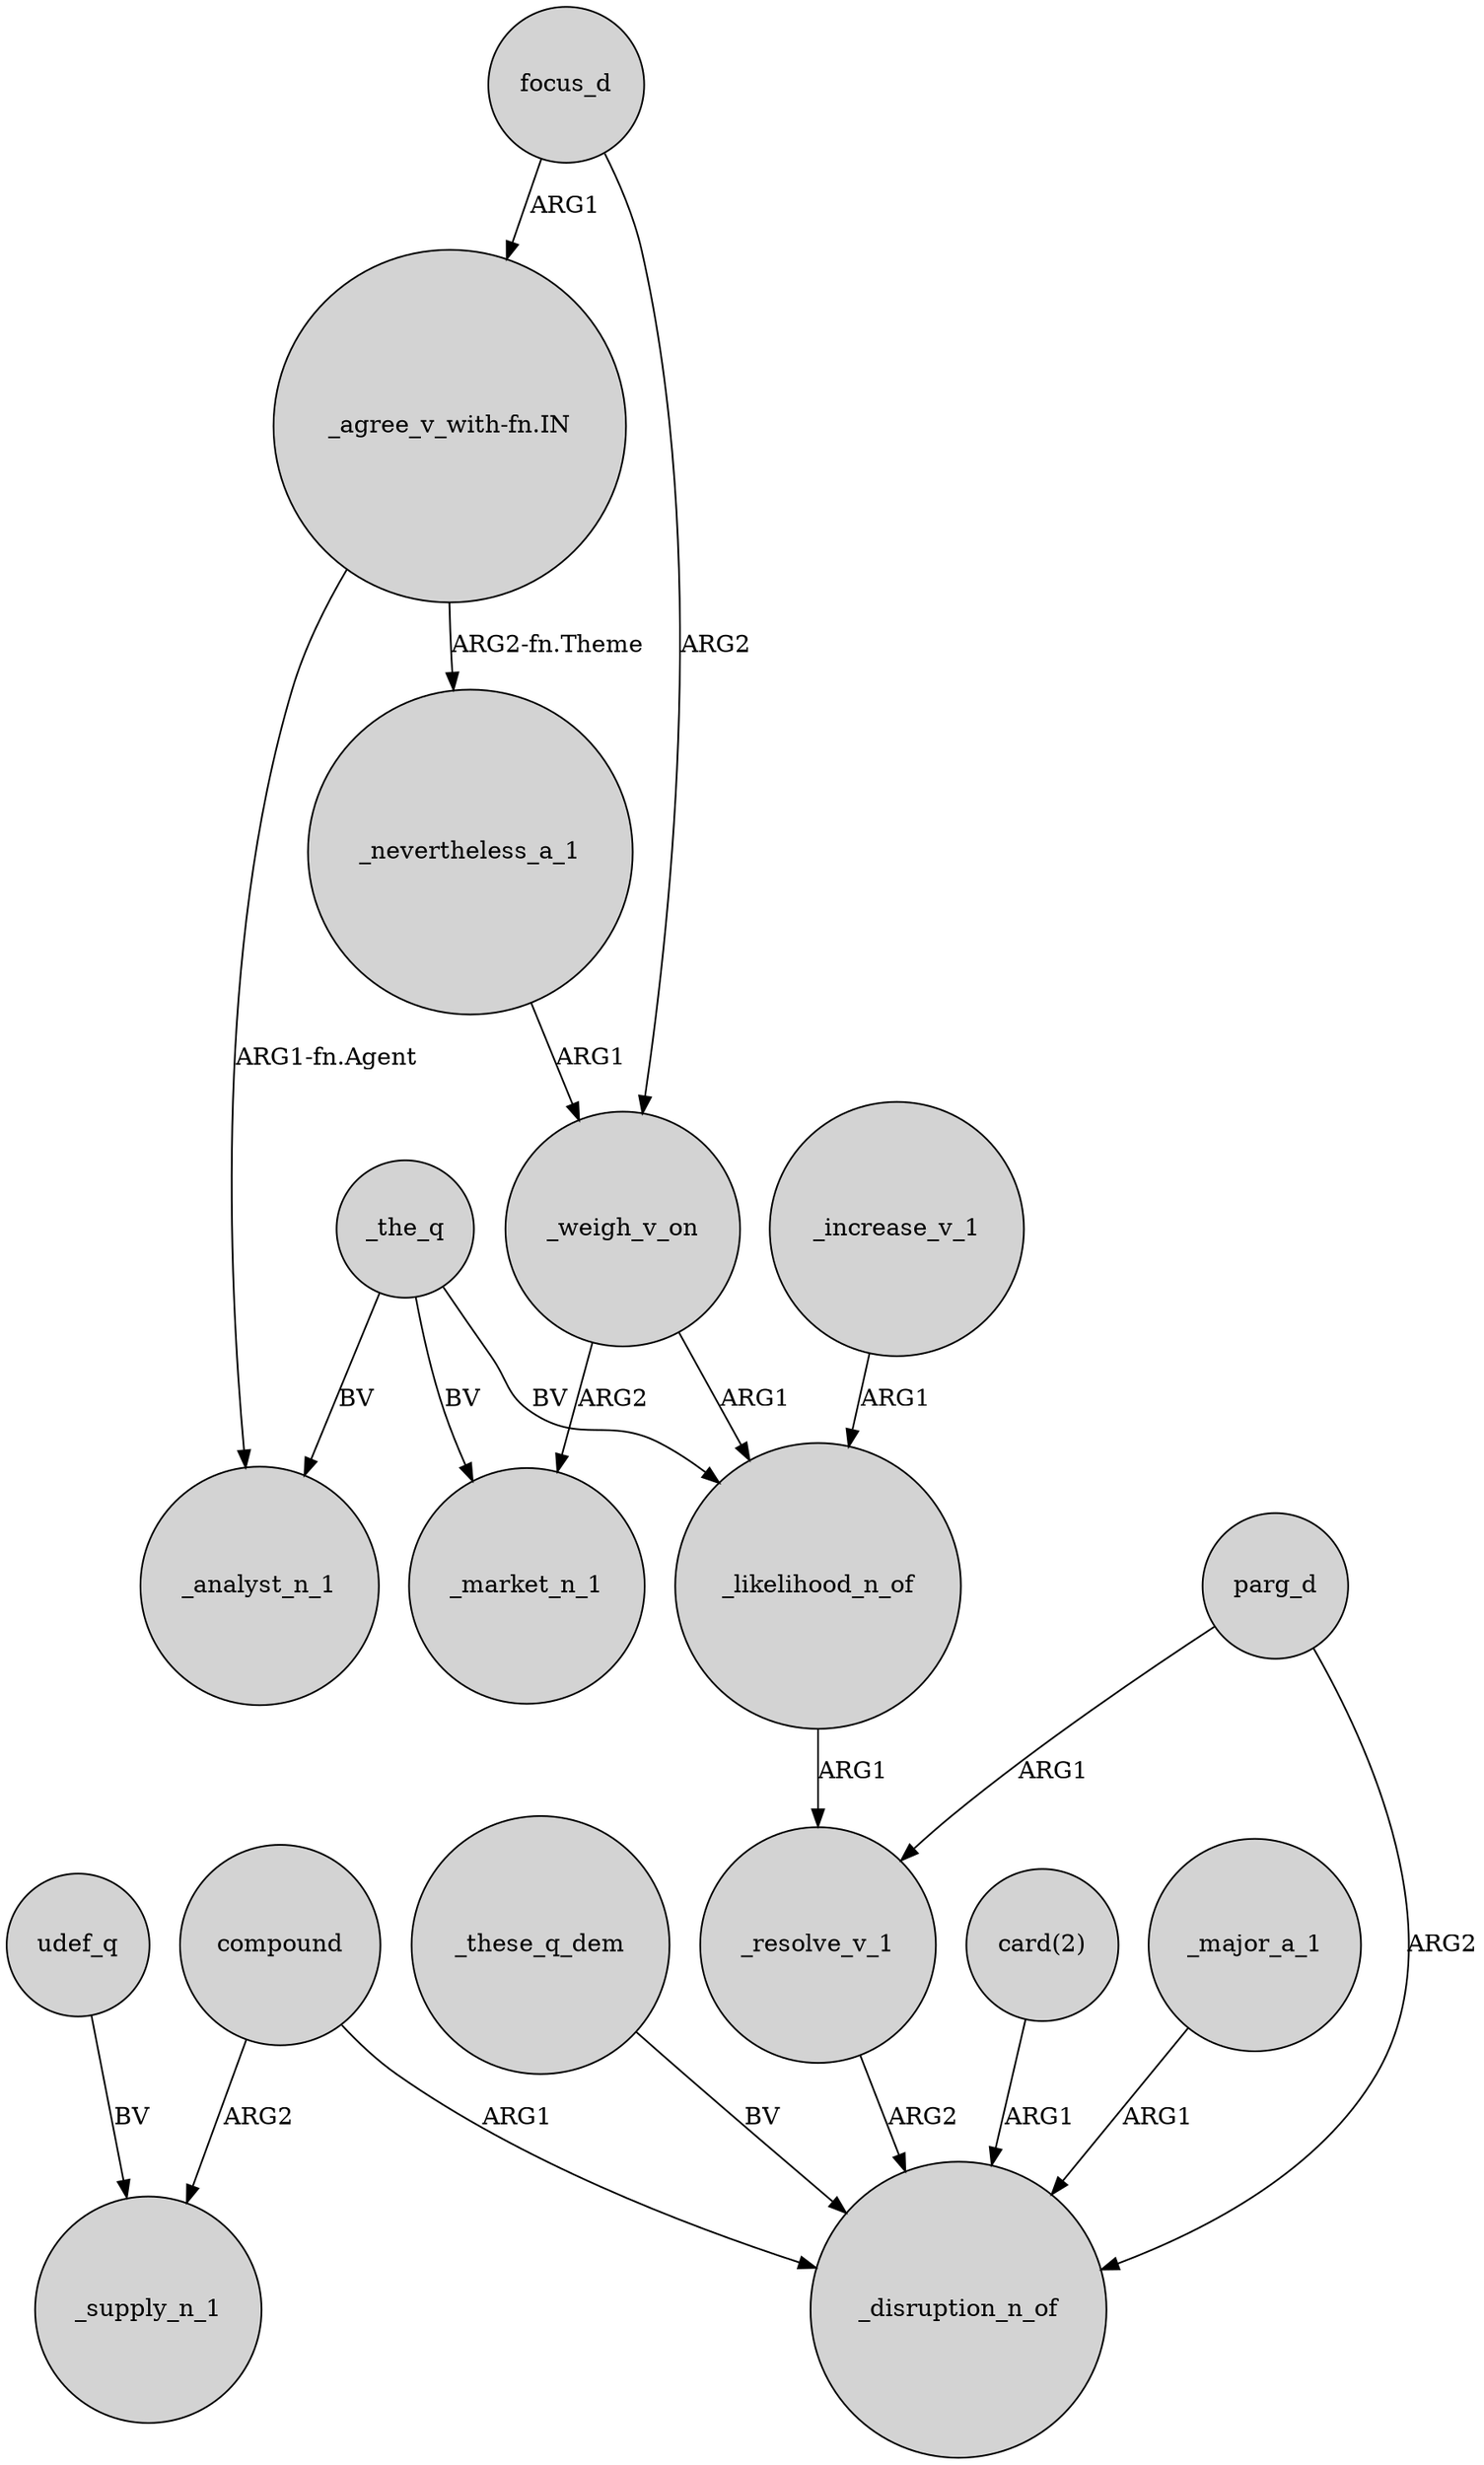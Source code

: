 digraph {
	node [shape=circle style=filled]
	_the_q -> _likelihood_n_of [label=BV]
	compound -> _disruption_n_of [label=ARG1]
	"_agree_v_with-fn.IN" -> _analyst_n_1 [label="ARG1-fn.Agent"]
	_resolve_v_1 -> _disruption_n_of [label=ARG2]
	"_agree_v_with-fn.IN" -> _nevertheless_a_1 [label="ARG2-fn.Theme"]
	focus_d -> _weigh_v_on [label=ARG2]
	udef_q -> _supply_n_1 [label=BV]
	_weigh_v_on -> _market_n_1 [label=ARG2]
	_nevertheless_a_1 -> _weigh_v_on [label=ARG1]
	_increase_v_1 -> _likelihood_n_of [label=ARG1]
	_these_q_dem -> _disruption_n_of [label=BV]
	_weigh_v_on -> _likelihood_n_of [label=ARG1]
	compound -> _supply_n_1 [label=ARG2]
	parg_d -> _disruption_n_of [label=ARG2]
	"card(2)" -> _disruption_n_of [label=ARG1]
	_the_q -> _analyst_n_1 [label=BV]
	focus_d -> "_agree_v_with-fn.IN" [label=ARG1]
	parg_d -> _resolve_v_1 [label=ARG1]
	_major_a_1 -> _disruption_n_of [label=ARG1]
	_the_q -> _market_n_1 [label=BV]
	_likelihood_n_of -> _resolve_v_1 [label=ARG1]
}
